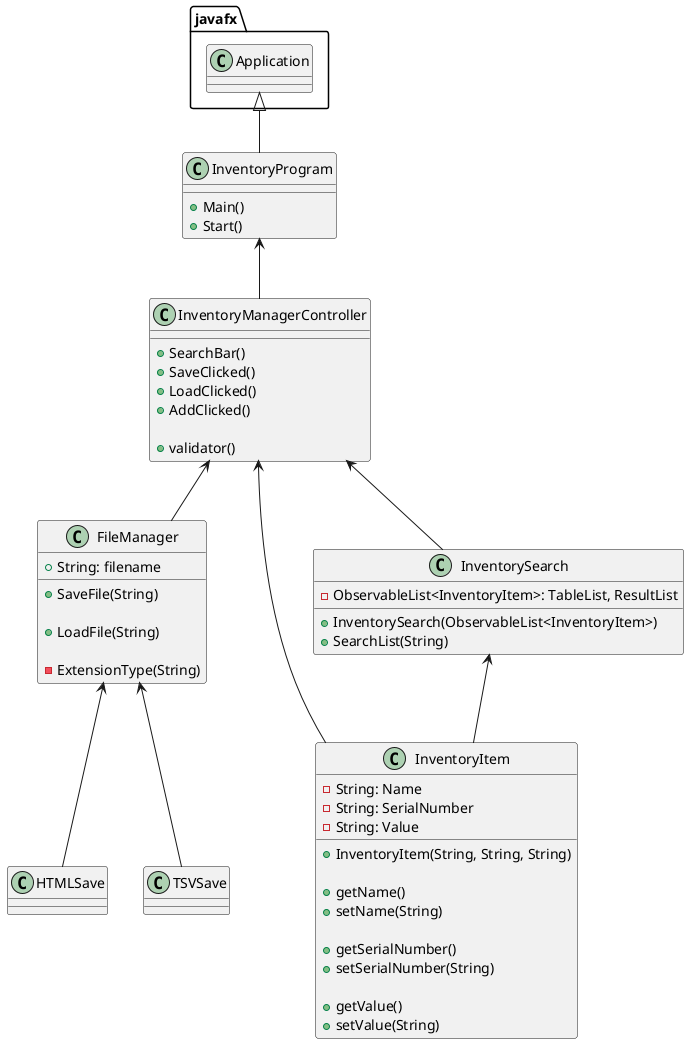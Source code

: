 @startuml

javafx.Application <|-- InventoryProgram
InventoryProgram <-- InventoryManagerController
InventoryManagerController <-- FileManager
FileManager <-- HTMLSave
FileManager <-- TSVSave

InventoryManagerController <-- InventoryItem
InventorySearch <-- InventoryItem
InventoryManagerController <-- InventorySearch

class InventoryProgram
{
    + Main()
    + Start()
}


class InventoryManagerController
{
    + SearchBar()
    + SaveClicked()
    + LoadClicked()
    + AddClicked()

    + validator()
}


class InventorySearch
{
    - ObservableList<InventoryItem>: TableList, ResultList

    + InventorySearch(ObservableList<InventoryItem>)
    + SearchList(String)
}


class InventoryItem
{
    - String: Name
    - String: SerialNumber
    - String: Value

    + InventoryItem(String, String, String)

    + getName()
    + setName(String)

    + getSerialNumber()
    + setSerialNumber(String)

    + getValue()
    + setValue(String)
}


class FileManager
{
    + String: filename

    + SaveFile(String)

    + LoadFile(String)

    - ExtensionType(String)
}

class HTMLSave
{

}

class TSVSave
{

}


@enduml